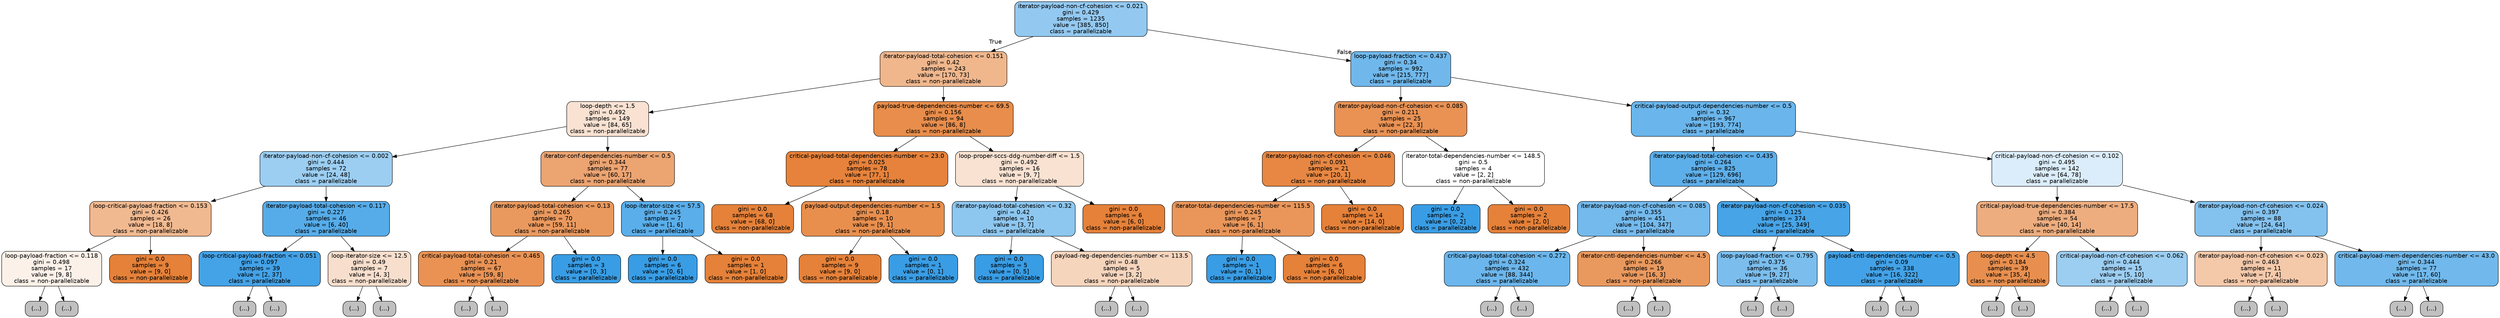 digraph Tree {
node [shape=box, style="filled, rounded", color="black", fontname=helvetica] ;
edge [fontname=helvetica] ;
0 [label="iterator-payload-non-cf-cohesion <= 0.021\ngini = 0.429\nsamples = 1235\nvalue = [385, 850]\nclass = parallelizable", fillcolor="#399de58b"] ;
1 [label="iterator-payload-total-cohesion <= 0.151\ngini = 0.42\nsamples = 243\nvalue = [170, 73]\nclass = non-parallelizable", fillcolor="#e5813992"] ;
0 -> 1 [labeldistance=2.5, labelangle=45, headlabel="True"] ;
2 [label="loop-depth <= 1.5\ngini = 0.492\nsamples = 149\nvalue = [84, 65]\nclass = non-parallelizable", fillcolor="#e581393a"] ;
1 -> 2 ;
3 [label="iterator-payload-non-cf-cohesion <= 0.002\ngini = 0.444\nsamples = 72\nvalue = [24, 48]\nclass = parallelizable", fillcolor="#399de57f"] ;
2 -> 3 ;
4 [label="loop-critical-payload-fraction <= 0.153\ngini = 0.426\nsamples = 26\nvalue = [18, 8]\nclass = non-parallelizable", fillcolor="#e581398e"] ;
3 -> 4 ;
5 [label="loop-payload-fraction <= 0.118\ngini = 0.498\nsamples = 17\nvalue = [9, 8]\nclass = non-parallelizable", fillcolor="#e581391c"] ;
4 -> 5 ;
6 [label="(...)", fillcolor="#C0C0C0"] ;
5 -> 6 ;
7 [label="(...)", fillcolor="#C0C0C0"] ;
5 -> 7 ;
16 [label="gini = 0.0\nsamples = 9\nvalue = [9, 0]\nclass = non-parallelizable", fillcolor="#e58139ff"] ;
4 -> 16 ;
17 [label="iterator-payload-total-cohesion <= 0.117\ngini = 0.227\nsamples = 46\nvalue = [6, 40]\nclass = parallelizable", fillcolor="#399de5d9"] ;
3 -> 17 ;
18 [label="loop-critical-payload-fraction <= 0.051\ngini = 0.097\nsamples = 39\nvalue = [2, 37]\nclass = parallelizable", fillcolor="#399de5f1"] ;
17 -> 18 ;
19 [label="(...)", fillcolor="#C0C0C0"] ;
18 -> 19 ;
22 [label="(...)", fillcolor="#C0C0C0"] ;
18 -> 22 ;
27 [label="loop-iterator-size <= 12.5\ngini = 0.49\nsamples = 7\nvalue = [4, 3]\nclass = non-parallelizable", fillcolor="#e5813940"] ;
17 -> 27 ;
28 [label="(...)", fillcolor="#C0C0C0"] ;
27 -> 28 ;
31 [label="(...)", fillcolor="#C0C0C0"] ;
27 -> 31 ;
32 [label="iterator-conf-dependencies-number <= 0.5\ngini = 0.344\nsamples = 77\nvalue = [60, 17]\nclass = non-parallelizable", fillcolor="#e58139b7"] ;
2 -> 32 ;
33 [label="iterator-payload-total-cohesion <= 0.13\ngini = 0.265\nsamples = 70\nvalue = [59, 11]\nclass = non-parallelizable", fillcolor="#e58139cf"] ;
32 -> 33 ;
34 [label="critical-payload-total-cohesion <= 0.465\ngini = 0.21\nsamples = 67\nvalue = [59, 8]\nclass = non-parallelizable", fillcolor="#e58139dc"] ;
33 -> 34 ;
35 [label="(...)", fillcolor="#C0C0C0"] ;
34 -> 35 ;
44 [label="(...)", fillcolor="#C0C0C0"] ;
34 -> 44 ;
47 [label="gini = 0.0\nsamples = 3\nvalue = [0, 3]\nclass = parallelizable", fillcolor="#399de5ff"] ;
33 -> 47 ;
48 [label="loop-iterator-size <= 57.5\ngini = 0.245\nsamples = 7\nvalue = [1, 6]\nclass = parallelizable", fillcolor="#399de5d4"] ;
32 -> 48 ;
49 [label="gini = 0.0\nsamples = 6\nvalue = [0, 6]\nclass = parallelizable", fillcolor="#399de5ff"] ;
48 -> 49 ;
50 [label="gini = 0.0\nsamples = 1\nvalue = [1, 0]\nclass = non-parallelizable", fillcolor="#e58139ff"] ;
48 -> 50 ;
51 [label="payload-true-dependencies-number <= 69.5\ngini = 0.156\nsamples = 94\nvalue = [86, 8]\nclass = non-parallelizable", fillcolor="#e58139e7"] ;
1 -> 51 ;
52 [label="critical-payload-total-dependencies-number <= 23.0\ngini = 0.025\nsamples = 78\nvalue = [77, 1]\nclass = non-parallelizable", fillcolor="#e58139fc"] ;
51 -> 52 ;
53 [label="gini = 0.0\nsamples = 68\nvalue = [68, 0]\nclass = non-parallelizable", fillcolor="#e58139ff"] ;
52 -> 53 ;
54 [label="payload-output-dependencies-number <= 1.5\ngini = 0.18\nsamples = 10\nvalue = [9, 1]\nclass = non-parallelizable", fillcolor="#e58139e3"] ;
52 -> 54 ;
55 [label="gini = 0.0\nsamples = 9\nvalue = [9, 0]\nclass = non-parallelizable", fillcolor="#e58139ff"] ;
54 -> 55 ;
56 [label="gini = 0.0\nsamples = 1\nvalue = [0, 1]\nclass = parallelizable", fillcolor="#399de5ff"] ;
54 -> 56 ;
57 [label="loop-proper-sccs-ddg-number-diff <= 1.5\ngini = 0.492\nsamples = 16\nvalue = [9, 7]\nclass = non-parallelizable", fillcolor="#e5813939"] ;
51 -> 57 ;
58 [label="iterator-payload-total-cohesion <= 0.32\ngini = 0.42\nsamples = 10\nvalue = [3, 7]\nclass = parallelizable", fillcolor="#399de592"] ;
57 -> 58 ;
59 [label="gini = 0.0\nsamples = 5\nvalue = [0, 5]\nclass = parallelizable", fillcolor="#399de5ff"] ;
58 -> 59 ;
60 [label="payload-reg-dependencies-number <= 113.5\ngini = 0.48\nsamples = 5\nvalue = [3, 2]\nclass = non-parallelizable", fillcolor="#e5813955"] ;
58 -> 60 ;
61 [label="(...)", fillcolor="#C0C0C0"] ;
60 -> 61 ;
62 [label="(...)", fillcolor="#C0C0C0"] ;
60 -> 62 ;
63 [label="gini = 0.0\nsamples = 6\nvalue = [6, 0]\nclass = non-parallelizable", fillcolor="#e58139ff"] ;
57 -> 63 ;
64 [label="loop-payload-fraction <= 0.437\ngini = 0.34\nsamples = 992\nvalue = [215, 777]\nclass = parallelizable", fillcolor="#399de5b8"] ;
0 -> 64 [labeldistance=2.5, labelangle=-45, headlabel="False"] ;
65 [label="iterator-payload-non-cf-cohesion <= 0.085\ngini = 0.211\nsamples = 25\nvalue = [22, 3]\nclass = non-parallelizable", fillcolor="#e58139dc"] ;
64 -> 65 ;
66 [label="iterator-payload-non-cf-cohesion <= 0.046\ngini = 0.091\nsamples = 21\nvalue = [20, 1]\nclass = non-parallelizable", fillcolor="#e58139f2"] ;
65 -> 66 ;
67 [label="iterator-total-dependencies-number <= 115.5\ngini = 0.245\nsamples = 7\nvalue = [6, 1]\nclass = non-parallelizable", fillcolor="#e58139d4"] ;
66 -> 67 ;
68 [label="gini = 0.0\nsamples = 1\nvalue = [0, 1]\nclass = parallelizable", fillcolor="#399de5ff"] ;
67 -> 68 ;
69 [label="gini = 0.0\nsamples = 6\nvalue = [6, 0]\nclass = non-parallelizable", fillcolor="#e58139ff"] ;
67 -> 69 ;
70 [label="gini = 0.0\nsamples = 14\nvalue = [14, 0]\nclass = non-parallelizable", fillcolor="#e58139ff"] ;
66 -> 70 ;
71 [label="iterator-total-dependencies-number <= 148.5\ngini = 0.5\nsamples = 4\nvalue = [2, 2]\nclass = non-parallelizable", fillcolor="#e5813900"] ;
65 -> 71 ;
72 [label="gini = 0.0\nsamples = 2\nvalue = [0, 2]\nclass = parallelizable", fillcolor="#399de5ff"] ;
71 -> 72 ;
73 [label="gini = 0.0\nsamples = 2\nvalue = [2, 0]\nclass = non-parallelizable", fillcolor="#e58139ff"] ;
71 -> 73 ;
74 [label="critical-payload-output-dependencies-number <= 0.5\ngini = 0.32\nsamples = 967\nvalue = [193, 774]\nclass = parallelizable", fillcolor="#399de5bf"] ;
64 -> 74 ;
75 [label="iterator-payload-total-cohesion <= 0.435\ngini = 0.264\nsamples = 825\nvalue = [129, 696]\nclass = parallelizable", fillcolor="#399de5d0"] ;
74 -> 75 ;
76 [label="iterator-payload-non-cf-cohesion <= 0.085\ngini = 0.355\nsamples = 451\nvalue = [104, 347]\nclass = parallelizable", fillcolor="#399de5b3"] ;
75 -> 76 ;
77 [label="critical-payload-total-cohesion <= 0.272\ngini = 0.324\nsamples = 432\nvalue = [88, 344]\nclass = parallelizable", fillcolor="#399de5be"] ;
76 -> 77 ;
78 [label="(...)", fillcolor="#C0C0C0"] ;
77 -> 78 ;
135 [label="(...)", fillcolor="#C0C0C0"] ;
77 -> 135 ;
170 [label="iterator-cntl-dependencies-number <= 4.5\ngini = 0.266\nsamples = 19\nvalue = [16, 3]\nclass = non-parallelizable", fillcolor="#e58139cf"] ;
76 -> 170 ;
171 [label="(...)", fillcolor="#C0C0C0"] ;
170 -> 171 ;
172 [label="(...)", fillcolor="#C0C0C0"] ;
170 -> 172 ;
175 [label="iterator-payload-non-cf-cohesion <= 0.035\ngini = 0.125\nsamples = 374\nvalue = [25, 349]\nclass = parallelizable", fillcolor="#399de5ed"] ;
75 -> 175 ;
176 [label="loop-payload-fraction <= 0.795\ngini = 0.375\nsamples = 36\nvalue = [9, 27]\nclass = parallelizable", fillcolor="#399de5aa"] ;
175 -> 176 ;
177 [label="(...)", fillcolor="#C0C0C0"] ;
176 -> 177 ;
178 [label="(...)", fillcolor="#C0C0C0"] ;
176 -> 178 ;
195 [label="payload-cntl-dependencies-number <= 0.5\ngini = 0.09\nsamples = 338\nvalue = [16, 322]\nclass = parallelizable", fillcolor="#399de5f2"] ;
175 -> 195 ;
196 [label="(...)", fillcolor="#C0C0C0"] ;
195 -> 196 ;
235 [label="(...)", fillcolor="#C0C0C0"] ;
195 -> 235 ;
236 [label="critical-payload-non-cf-cohesion <= 0.102\ngini = 0.495\nsamples = 142\nvalue = [64, 78]\nclass = parallelizable", fillcolor="#399de52e"] ;
74 -> 236 ;
237 [label="critical-payload-true-dependencies-number <= 17.5\ngini = 0.384\nsamples = 54\nvalue = [40, 14]\nclass = non-parallelizable", fillcolor="#e58139a6"] ;
236 -> 237 ;
238 [label="loop-depth <= 4.5\ngini = 0.184\nsamples = 39\nvalue = [35, 4]\nclass = non-parallelizable", fillcolor="#e58139e2"] ;
237 -> 238 ;
239 [label="(...)", fillcolor="#C0C0C0"] ;
238 -> 239 ;
246 [label="(...)", fillcolor="#C0C0C0"] ;
238 -> 246 ;
247 [label="critical-payload-non-cf-cohesion <= 0.062\ngini = 0.444\nsamples = 15\nvalue = [5, 10]\nclass = parallelizable", fillcolor="#399de57f"] ;
237 -> 247 ;
248 [label="(...)", fillcolor="#C0C0C0"] ;
247 -> 248 ;
251 [label="(...)", fillcolor="#C0C0C0"] ;
247 -> 251 ;
258 [label="iterator-payload-non-cf-cohesion <= 0.024\ngini = 0.397\nsamples = 88\nvalue = [24, 64]\nclass = parallelizable", fillcolor="#399de59f"] ;
236 -> 258 ;
259 [label="iterator-payload-non-cf-cohesion <= 0.023\ngini = 0.463\nsamples = 11\nvalue = [7, 4]\nclass = non-parallelizable", fillcolor="#e581396d"] ;
258 -> 259 ;
260 [label="(...)", fillcolor="#C0C0C0"] ;
259 -> 260 ;
265 [label="(...)", fillcolor="#C0C0C0"] ;
259 -> 265 ;
266 [label="critical-payload-mem-dependencies-number <= 43.0\ngini = 0.344\nsamples = 77\nvalue = [17, 60]\nclass = parallelizable", fillcolor="#399de5b7"] ;
258 -> 266 ;
267 [label="(...)", fillcolor="#C0C0C0"] ;
266 -> 267 ;
294 [label="(...)", fillcolor="#C0C0C0"] ;
266 -> 294 ;
}